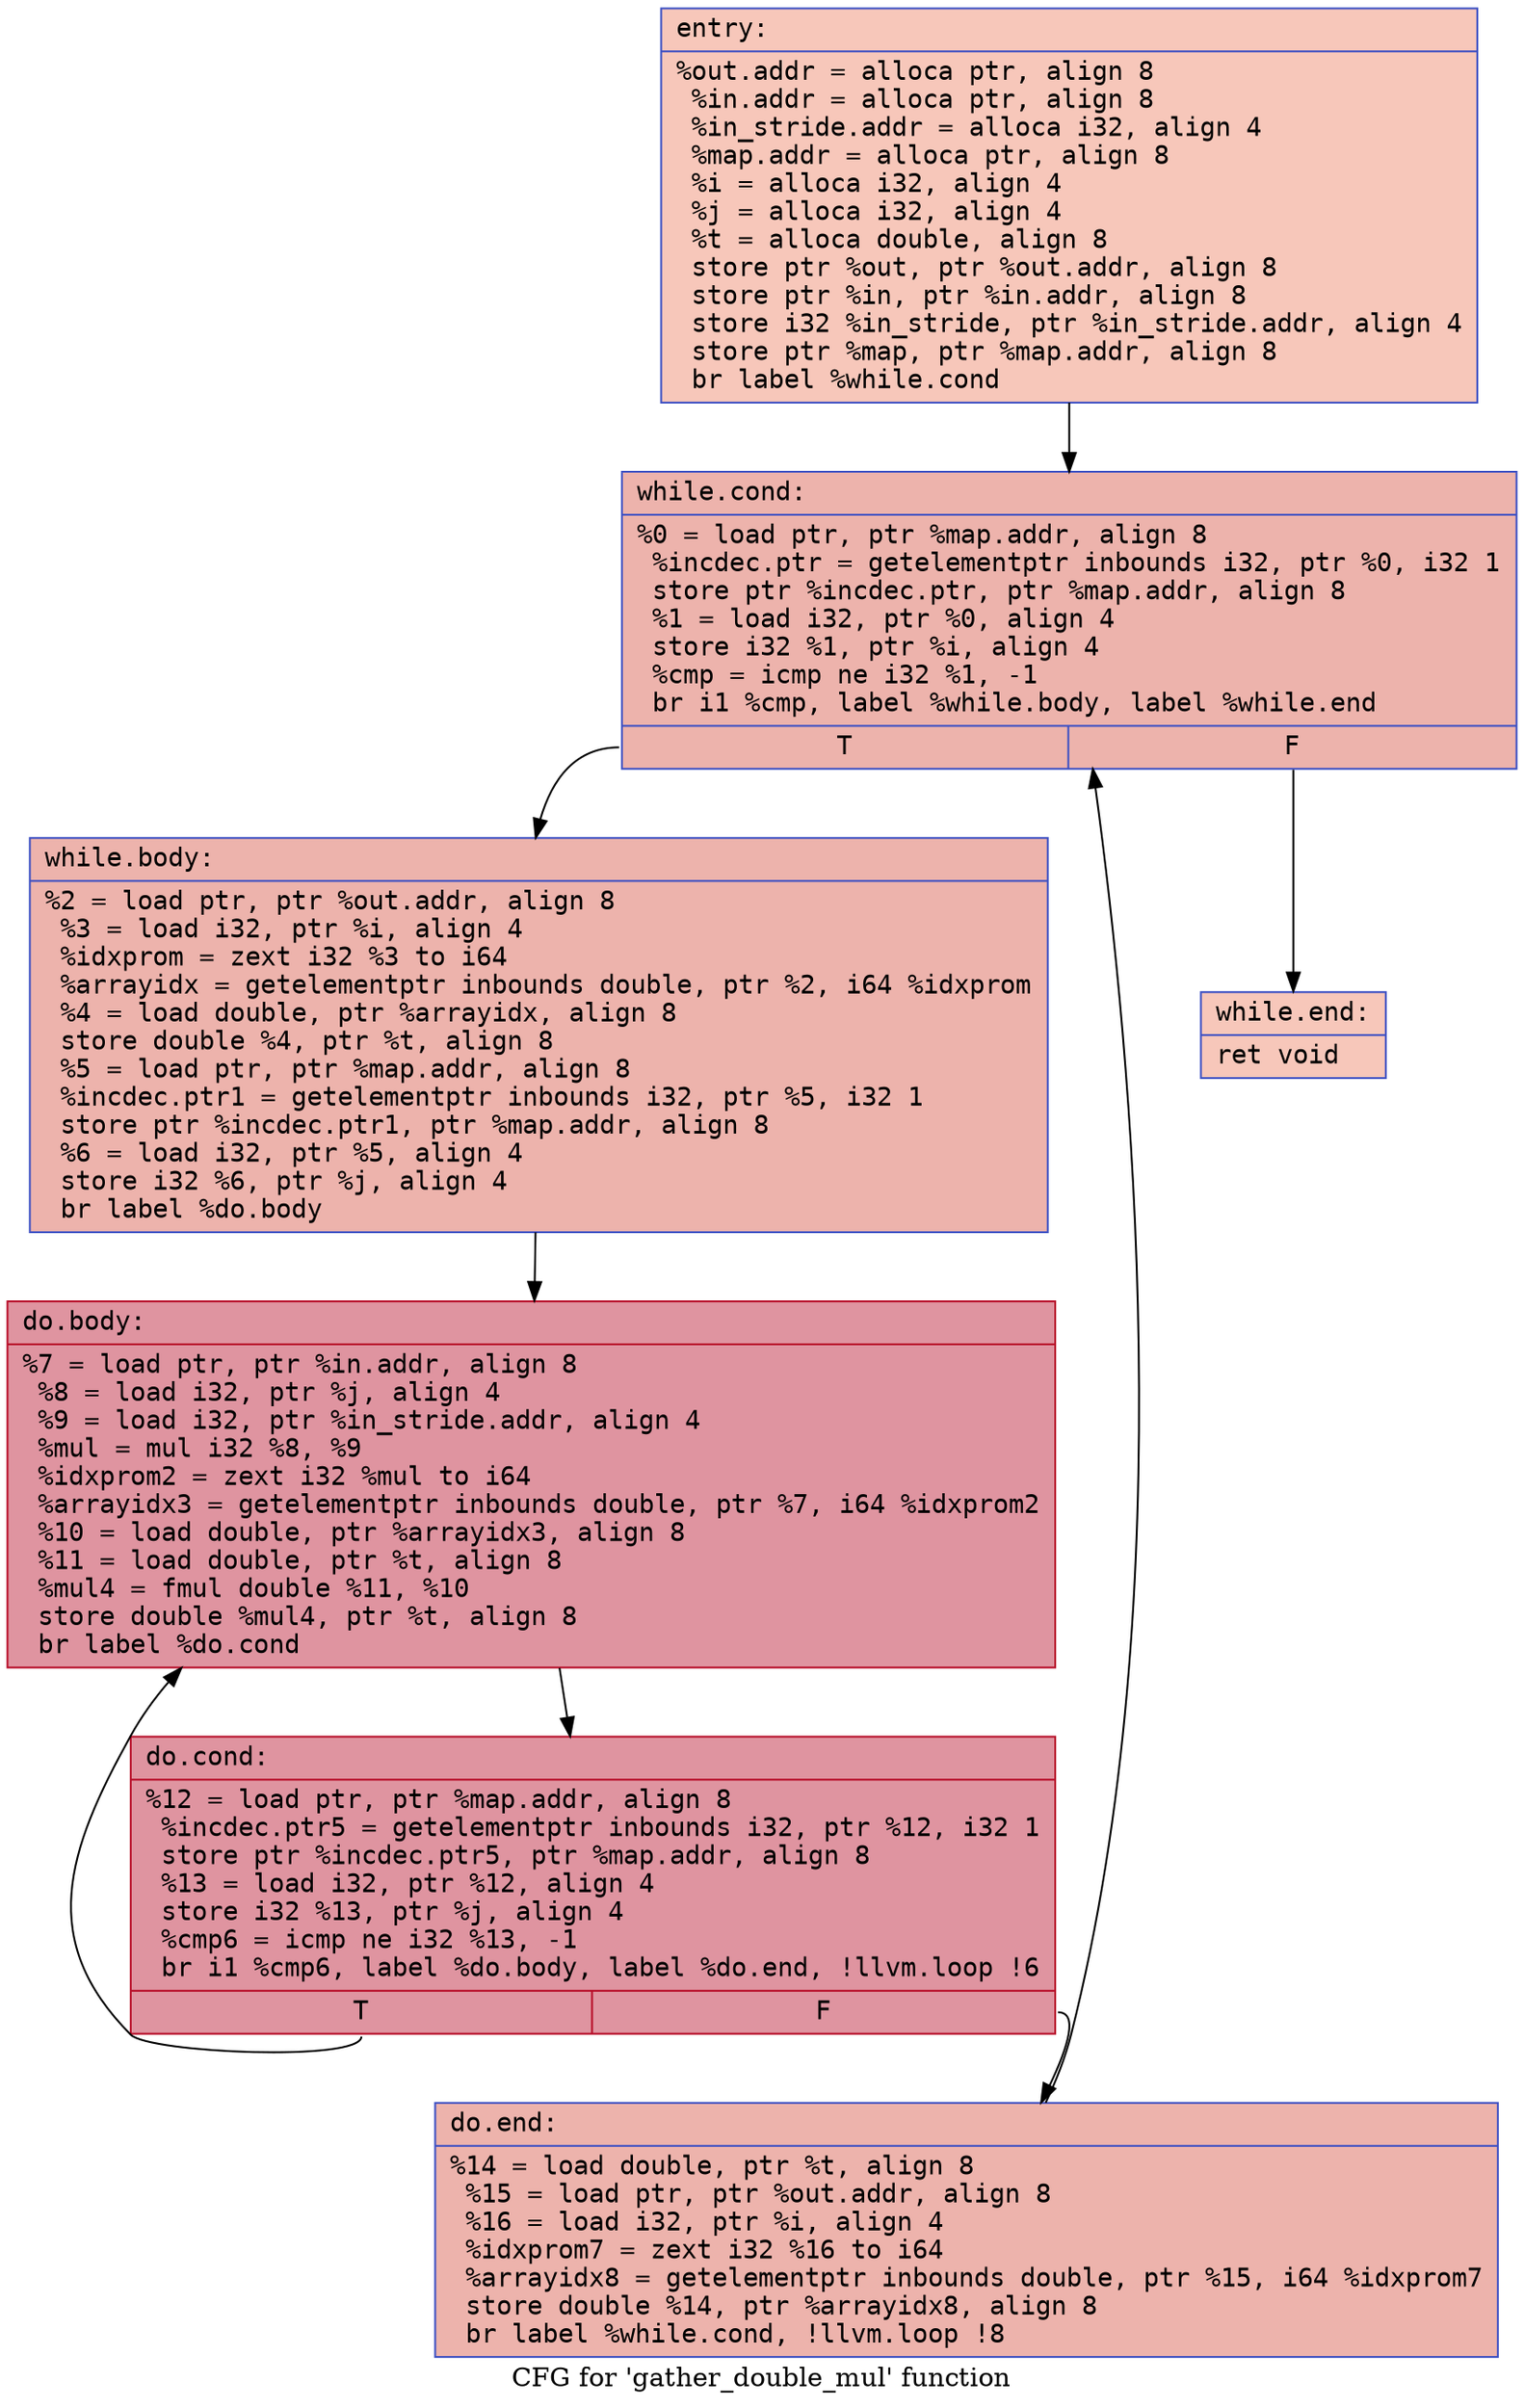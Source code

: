 digraph "CFG for 'gather_double_mul' function" {
	label="CFG for 'gather_double_mul' function";

	Node0x55e011c829c0 [shape=record,color="#3d50c3ff", style=filled, fillcolor="#ec7f6370" fontname="Courier",label="{entry:\l|  %out.addr = alloca ptr, align 8\l  %in.addr = alloca ptr, align 8\l  %in_stride.addr = alloca i32, align 4\l  %map.addr = alloca ptr, align 8\l  %i = alloca i32, align 4\l  %j = alloca i32, align 4\l  %t = alloca double, align 8\l  store ptr %out, ptr %out.addr, align 8\l  store ptr %in, ptr %in.addr, align 8\l  store i32 %in_stride, ptr %in_stride.addr, align 4\l  store ptr %map, ptr %map.addr, align 8\l  br label %while.cond\l}"];
	Node0x55e011c829c0 -> Node0x55e011c83040[tooltip="entry -> while.cond\nProbability 100.00%" ];
	Node0x55e011c83040 [shape=record,color="#3d50c3ff", style=filled, fillcolor="#d6524470" fontname="Courier",label="{while.cond:\l|  %0 = load ptr, ptr %map.addr, align 8\l  %incdec.ptr = getelementptr inbounds i32, ptr %0, i32 1\l  store ptr %incdec.ptr, ptr %map.addr, align 8\l  %1 = load i32, ptr %0, align 4\l  store i32 %1, ptr %i, align 4\l  %cmp = icmp ne i32 %1, -1\l  br i1 %cmp, label %while.body, label %while.end\l|{<s0>T|<s1>F}}"];
	Node0x55e011c83040:s0 -> Node0x55e011c83620[tooltip="while.cond -> while.body\nProbability 96.88%" ];
	Node0x55e011c83040:s1 -> Node0x55e011c836a0[tooltip="while.cond -> while.end\nProbability 3.12%" ];
	Node0x55e011c83620 [shape=record,color="#3d50c3ff", style=filled, fillcolor="#d6524470" fontname="Courier",label="{while.body:\l|  %2 = load ptr, ptr %out.addr, align 8\l  %3 = load i32, ptr %i, align 4\l  %idxprom = zext i32 %3 to i64\l  %arrayidx = getelementptr inbounds double, ptr %2, i64 %idxprom\l  %4 = load double, ptr %arrayidx, align 8\l  store double %4, ptr %t, align 8\l  %5 = load ptr, ptr %map.addr, align 8\l  %incdec.ptr1 = getelementptr inbounds i32, ptr %5, i32 1\l  store ptr %incdec.ptr1, ptr %map.addr, align 8\l  %6 = load i32, ptr %5, align 4\l  store i32 %6, ptr %j, align 4\l  br label %do.body\l}"];
	Node0x55e011c83620 -> Node0x55e011c83df0[tooltip="while.body -> do.body\nProbability 100.00%" ];
	Node0x55e011c83df0 [shape=record,color="#b70d28ff", style=filled, fillcolor="#b70d2870" fontname="Courier",label="{do.body:\l|  %7 = load ptr, ptr %in.addr, align 8\l  %8 = load i32, ptr %j, align 4\l  %9 = load i32, ptr %in_stride.addr, align 4\l  %mul = mul i32 %8, %9\l  %idxprom2 = zext i32 %mul to i64\l  %arrayidx3 = getelementptr inbounds double, ptr %7, i64 %idxprom2\l  %10 = load double, ptr %arrayidx3, align 8\l  %11 = load double, ptr %t, align 8\l  %mul4 = fmul double %11, %10\l  store double %mul4, ptr %t, align 8\l  br label %do.cond\l}"];
	Node0x55e011c83df0 -> Node0x55e011c83160[tooltip="do.body -> do.cond\nProbability 100.00%" ];
	Node0x55e011c83160 [shape=record,color="#b70d28ff", style=filled, fillcolor="#b70d2870" fontname="Courier",label="{do.cond:\l|  %12 = load ptr, ptr %map.addr, align 8\l  %incdec.ptr5 = getelementptr inbounds i32, ptr %12, i32 1\l  store ptr %incdec.ptr5, ptr %map.addr, align 8\l  %13 = load i32, ptr %12, align 4\l  store i32 %13, ptr %j, align 4\l  %cmp6 = icmp ne i32 %13, -1\l  br i1 %cmp6, label %do.body, label %do.end, !llvm.loop !6\l|{<s0>T|<s1>F}}"];
	Node0x55e011c83160:s0 -> Node0x55e011c83df0[tooltip="do.cond -> do.body\nProbability 96.88%" ];
	Node0x55e011c83160:s1 -> Node0x55e011c84ae0[tooltip="do.cond -> do.end\nProbability 3.12%" ];
	Node0x55e011c84ae0 [shape=record,color="#3d50c3ff", style=filled, fillcolor="#d6524470" fontname="Courier",label="{do.end:\l|  %14 = load double, ptr %t, align 8\l  %15 = load ptr, ptr %out.addr, align 8\l  %16 = load i32, ptr %i, align 4\l  %idxprom7 = zext i32 %16 to i64\l  %arrayidx8 = getelementptr inbounds double, ptr %15, i64 %idxprom7\l  store double %14, ptr %arrayidx8, align 8\l  br label %while.cond, !llvm.loop !8\l}"];
	Node0x55e011c84ae0 -> Node0x55e011c83040[tooltip="do.end -> while.cond\nProbability 100.00%" ];
	Node0x55e011c836a0 [shape=record,color="#3d50c3ff", style=filled, fillcolor="#ec7f6370" fontname="Courier",label="{while.end:\l|  ret void\l}"];
}
